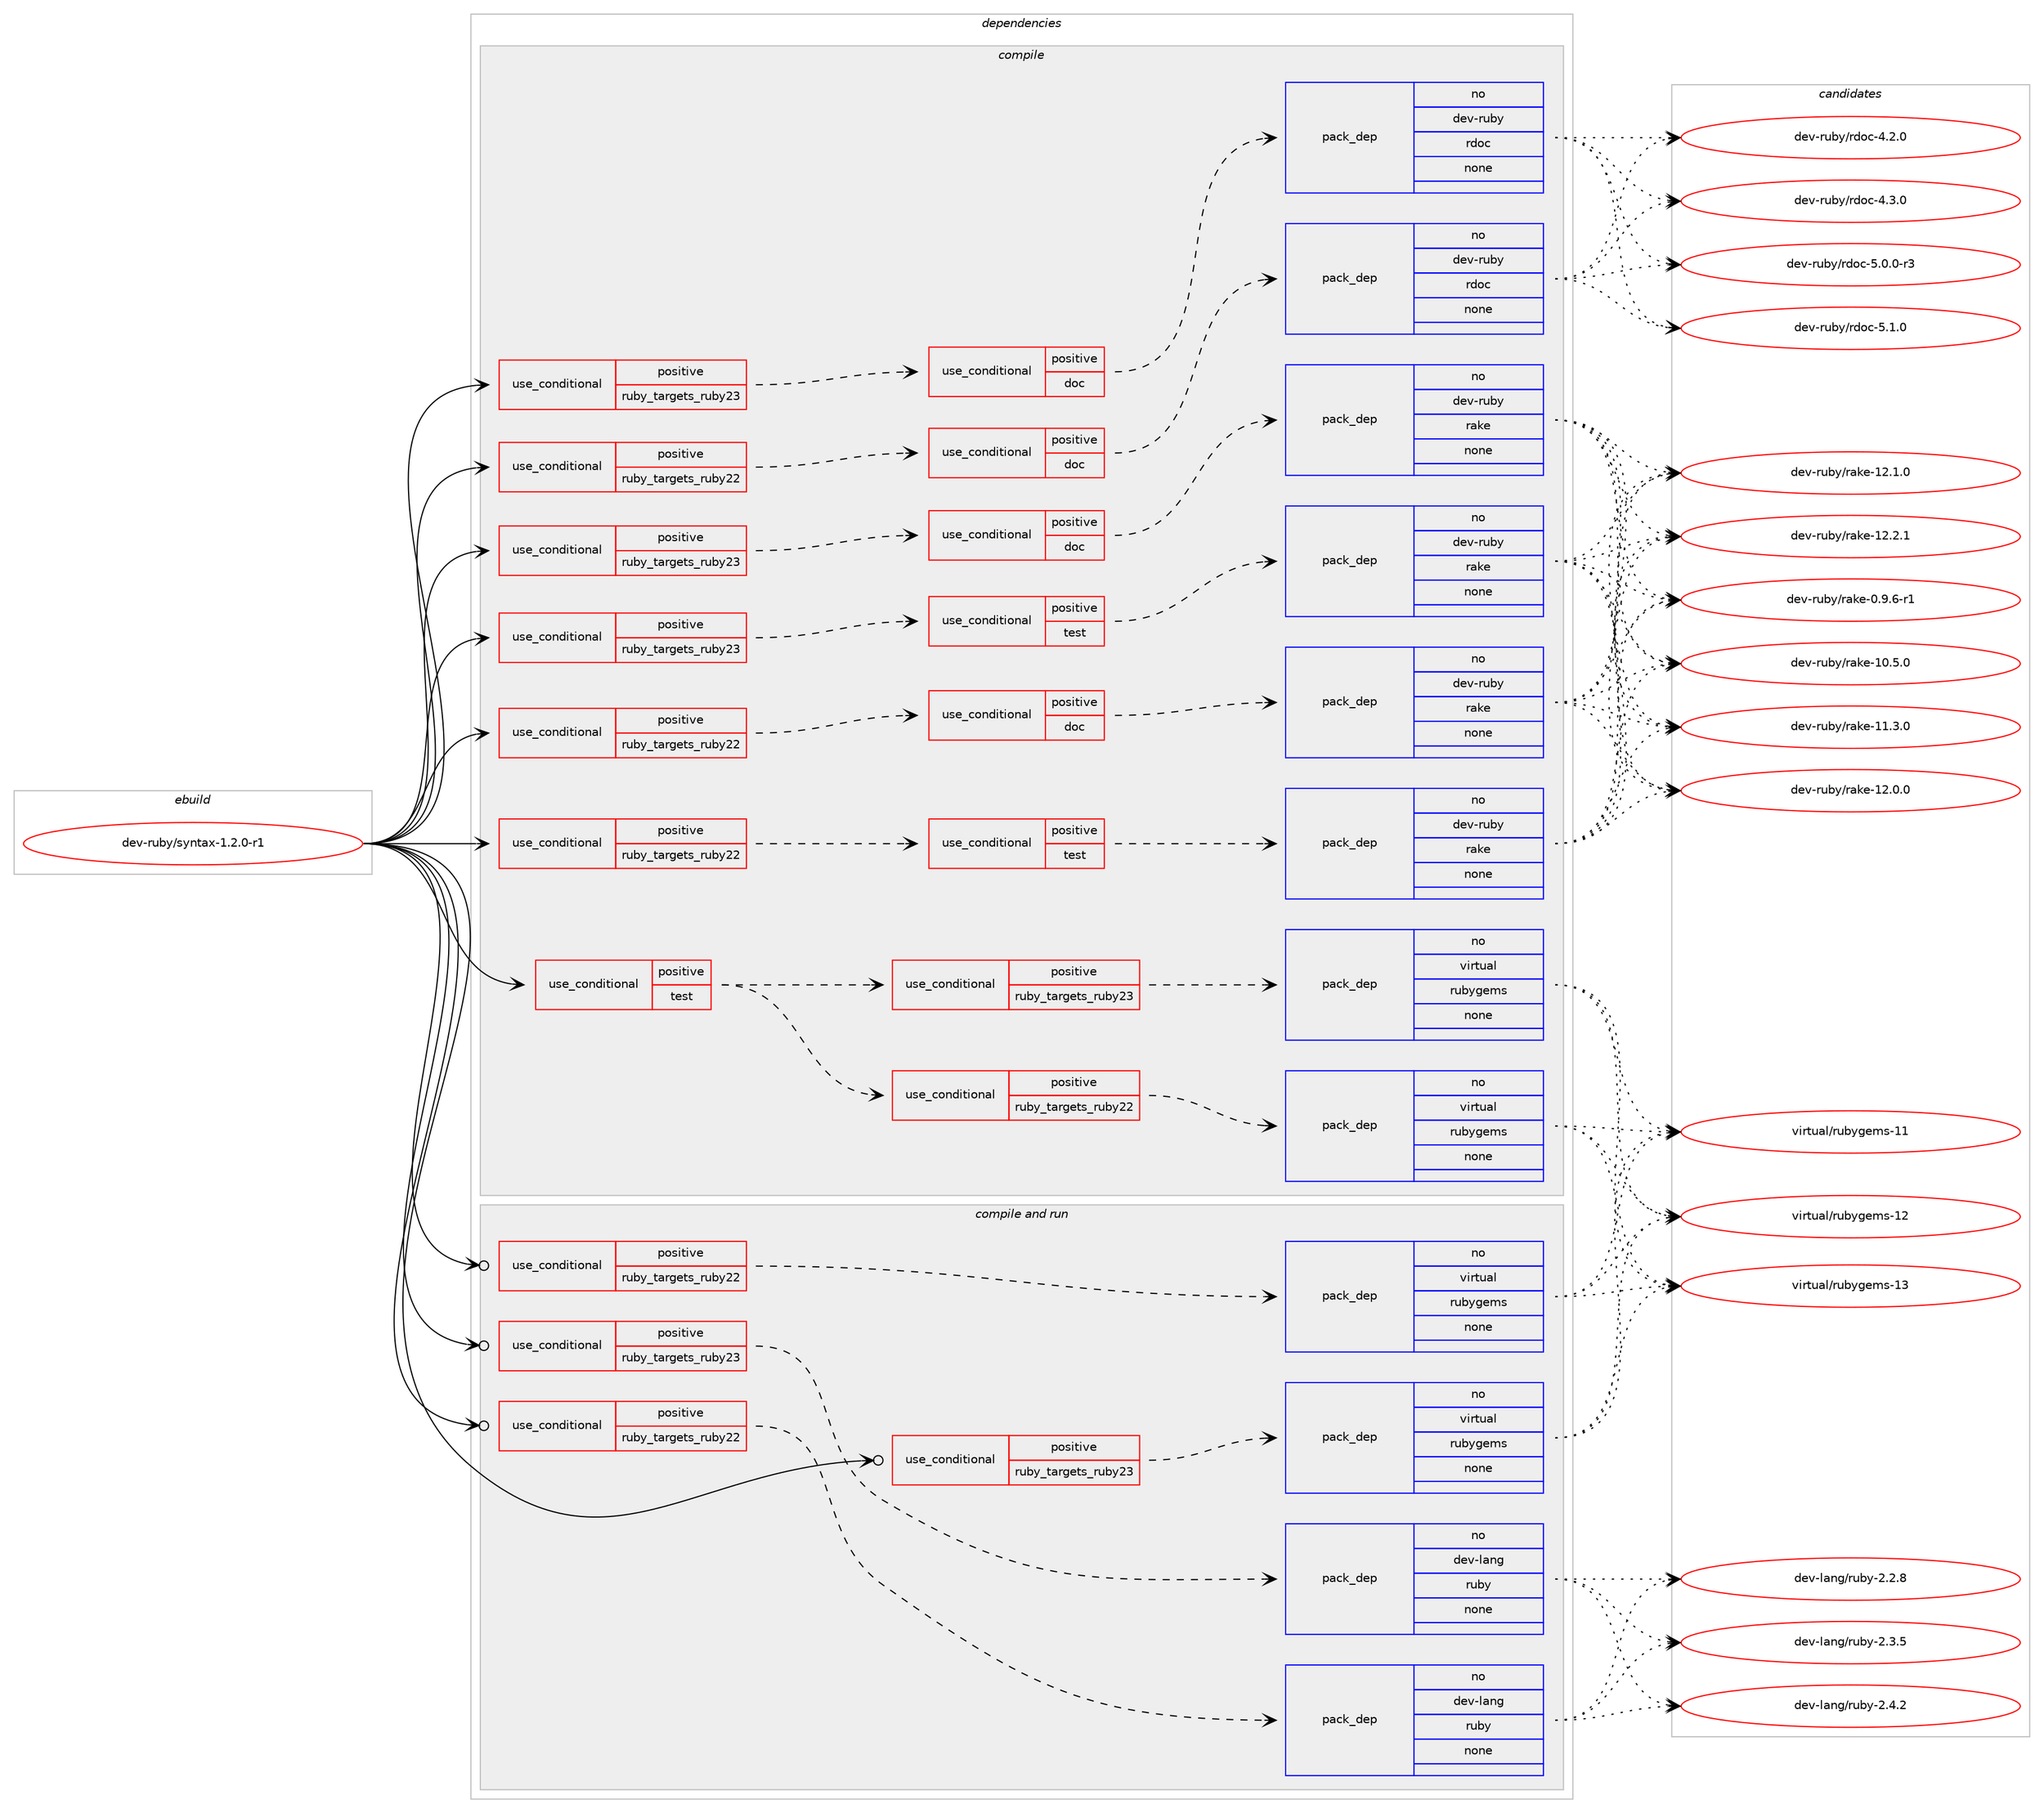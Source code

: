 digraph prolog {

# *************
# Graph options
# *************

newrank=true;
concentrate=true;
compound=true;
graph [rankdir=LR,fontname=Helvetica,fontsize=10,ranksep=1.5];#, ranksep=2.5, nodesep=0.2];
edge  [arrowhead=vee];
node  [fontname=Helvetica,fontsize=10];

# **********
# The ebuild
# **********

subgraph cluster_leftcol {
color=gray;
rank=same;
label=<<i>ebuild</i>>;
id [label="dev-ruby/syntax-1.2.0-r1", color=red, width=4, href="../dev-ruby/syntax-1.2.0-r1.svg"];
}

# ****************
# The dependencies
# ****************

subgraph cluster_midcol {
color=gray;
label=<<i>dependencies</i>>;
subgraph cluster_compile {
fillcolor="#eeeeee";
style=filled;
label=<<i>compile</i>>;
subgraph cond74396 {
dependency273623 [label=<<TABLE BORDER="0" CELLBORDER="1" CELLSPACING="0" CELLPADDING="4"><TR><TD ROWSPAN="3" CELLPADDING="10">use_conditional</TD></TR><TR><TD>positive</TD></TR><TR><TD>ruby_targets_ruby22</TD></TR></TABLE>>, shape=none, color=red];
subgraph cond74397 {
dependency273624 [label=<<TABLE BORDER="0" CELLBORDER="1" CELLSPACING="0" CELLPADDING="4"><TR><TD ROWSPAN="3" CELLPADDING="10">use_conditional</TD></TR><TR><TD>positive</TD></TR><TR><TD>doc</TD></TR></TABLE>>, shape=none, color=red];
subgraph pack195111 {
dependency273625 [label=<<TABLE BORDER="0" CELLBORDER="1" CELLSPACING="0" CELLPADDING="4" WIDTH="220"><TR><TD ROWSPAN="6" CELLPADDING="30">pack_dep</TD></TR><TR><TD WIDTH="110">no</TD></TR><TR><TD>dev-ruby</TD></TR><TR><TD>rake</TD></TR><TR><TD>none</TD></TR><TR><TD></TD></TR></TABLE>>, shape=none, color=blue];
}
dependency273624:e -> dependency273625:w [weight=20,style="dashed",arrowhead="vee"];
}
dependency273623:e -> dependency273624:w [weight=20,style="dashed",arrowhead="vee"];
}
id:e -> dependency273623:w [weight=20,style="solid",arrowhead="vee"];
subgraph cond74398 {
dependency273626 [label=<<TABLE BORDER="0" CELLBORDER="1" CELLSPACING="0" CELLPADDING="4"><TR><TD ROWSPAN="3" CELLPADDING="10">use_conditional</TD></TR><TR><TD>positive</TD></TR><TR><TD>ruby_targets_ruby22</TD></TR></TABLE>>, shape=none, color=red];
subgraph cond74399 {
dependency273627 [label=<<TABLE BORDER="0" CELLBORDER="1" CELLSPACING="0" CELLPADDING="4"><TR><TD ROWSPAN="3" CELLPADDING="10">use_conditional</TD></TR><TR><TD>positive</TD></TR><TR><TD>doc</TD></TR></TABLE>>, shape=none, color=red];
subgraph pack195112 {
dependency273628 [label=<<TABLE BORDER="0" CELLBORDER="1" CELLSPACING="0" CELLPADDING="4" WIDTH="220"><TR><TD ROWSPAN="6" CELLPADDING="30">pack_dep</TD></TR><TR><TD WIDTH="110">no</TD></TR><TR><TD>dev-ruby</TD></TR><TR><TD>rdoc</TD></TR><TR><TD>none</TD></TR><TR><TD></TD></TR></TABLE>>, shape=none, color=blue];
}
dependency273627:e -> dependency273628:w [weight=20,style="dashed",arrowhead="vee"];
}
dependency273626:e -> dependency273627:w [weight=20,style="dashed",arrowhead="vee"];
}
id:e -> dependency273626:w [weight=20,style="solid",arrowhead="vee"];
subgraph cond74400 {
dependency273629 [label=<<TABLE BORDER="0" CELLBORDER="1" CELLSPACING="0" CELLPADDING="4"><TR><TD ROWSPAN="3" CELLPADDING="10">use_conditional</TD></TR><TR><TD>positive</TD></TR><TR><TD>ruby_targets_ruby22</TD></TR></TABLE>>, shape=none, color=red];
subgraph cond74401 {
dependency273630 [label=<<TABLE BORDER="0" CELLBORDER="1" CELLSPACING="0" CELLPADDING="4"><TR><TD ROWSPAN="3" CELLPADDING="10">use_conditional</TD></TR><TR><TD>positive</TD></TR><TR><TD>test</TD></TR></TABLE>>, shape=none, color=red];
subgraph pack195113 {
dependency273631 [label=<<TABLE BORDER="0" CELLBORDER="1" CELLSPACING="0" CELLPADDING="4" WIDTH="220"><TR><TD ROWSPAN="6" CELLPADDING="30">pack_dep</TD></TR><TR><TD WIDTH="110">no</TD></TR><TR><TD>dev-ruby</TD></TR><TR><TD>rake</TD></TR><TR><TD>none</TD></TR><TR><TD></TD></TR></TABLE>>, shape=none, color=blue];
}
dependency273630:e -> dependency273631:w [weight=20,style="dashed",arrowhead="vee"];
}
dependency273629:e -> dependency273630:w [weight=20,style="dashed",arrowhead="vee"];
}
id:e -> dependency273629:w [weight=20,style="solid",arrowhead="vee"];
subgraph cond74402 {
dependency273632 [label=<<TABLE BORDER="0" CELLBORDER="1" CELLSPACING="0" CELLPADDING="4"><TR><TD ROWSPAN="3" CELLPADDING="10">use_conditional</TD></TR><TR><TD>positive</TD></TR><TR><TD>ruby_targets_ruby23</TD></TR></TABLE>>, shape=none, color=red];
subgraph cond74403 {
dependency273633 [label=<<TABLE BORDER="0" CELLBORDER="1" CELLSPACING="0" CELLPADDING="4"><TR><TD ROWSPAN="3" CELLPADDING="10">use_conditional</TD></TR><TR><TD>positive</TD></TR><TR><TD>doc</TD></TR></TABLE>>, shape=none, color=red];
subgraph pack195114 {
dependency273634 [label=<<TABLE BORDER="0" CELLBORDER="1" CELLSPACING="0" CELLPADDING="4" WIDTH="220"><TR><TD ROWSPAN="6" CELLPADDING="30">pack_dep</TD></TR><TR><TD WIDTH="110">no</TD></TR><TR><TD>dev-ruby</TD></TR><TR><TD>rake</TD></TR><TR><TD>none</TD></TR><TR><TD></TD></TR></TABLE>>, shape=none, color=blue];
}
dependency273633:e -> dependency273634:w [weight=20,style="dashed",arrowhead="vee"];
}
dependency273632:e -> dependency273633:w [weight=20,style="dashed",arrowhead="vee"];
}
id:e -> dependency273632:w [weight=20,style="solid",arrowhead="vee"];
subgraph cond74404 {
dependency273635 [label=<<TABLE BORDER="0" CELLBORDER="1" CELLSPACING="0" CELLPADDING="4"><TR><TD ROWSPAN="3" CELLPADDING="10">use_conditional</TD></TR><TR><TD>positive</TD></TR><TR><TD>ruby_targets_ruby23</TD></TR></TABLE>>, shape=none, color=red];
subgraph cond74405 {
dependency273636 [label=<<TABLE BORDER="0" CELLBORDER="1" CELLSPACING="0" CELLPADDING="4"><TR><TD ROWSPAN="3" CELLPADDING="10">use_conditional</TD></TR><TR><TD>positive</TD></TR><TR><TD>doc</TD></TR></TABLE>>, shape=none, color=red];
subgraph pack195115 {
dependency273637 [label=<<TABLE BORDER="0" CELLBORDER="1" CELLSPACING="0" CELLPADDING="4" WIDTH="220"><TR><TD ROWSPAN="6" CELLPADDING="30">pack_dep</TD></TR><TR><TD WIDTH="110">no</TD></TR><TR><TD>dev-ruby</TD></TR><TR><TD>rdoc</TD></TR><TR><TD>none</TD></TR><TR><TD></TD></TR></TABLE>>, shape=none, color=blue];
}
dependency273636:e -> dependency273637:w [weight=20,style="dashed",arrowhead="vee"];
}
dependency273635:e -> dependency273636:w [weight=20,style="dashed",arrowhead="vee"];
}
id:e -> dependency273635:w [weight=20,style="solid",arrowhead="vee"];
subgraph cond74406 {
dependency273638 [label=<<TABLE BORDER="0" CELLBORDER="1" CELLSPACING="0" CELLPADDING="4"><TR><TD ROWSPAN="3" CELLPADDING="10">use_conditional</TD></TR><TR><TD>positive</TD></TR><TR><TD>ruby_targets_ruby23</TD></TR></TABLE>>, shape=none, color=red];
subgraph cond74407 {
dependency273639 [label=<<TABLE BORDER="0" CELLBORDER="1" CELLSPACING="0" CELLPADDING="4"><TR><TD ROWSPAN="3" CELLPADDING="10">use_conditional</TD></TR><TR><TD>positive</TD></TR><TR><TD>test</TD></TR></TABLE>>, shape=none, color=red];
subgraph pack195116 {
dependency273640 [label=<<TABLE BORDER="0" CELLBORDER="1" CELLSPACING="0" CELLPADDING="4" WIDTH="220"><TR><TD ROWSPAN="6" CELLPADDING="30">pack_dep</TD></TR><TR><TD WIDTH="110">no</TD></TR><TR><TD>dev-ruby</TD></TR><TR><TD>rake</TD></TR><TR><TD>none</TD></TR><TR><TD></TD></TR></TABLE>>, shape=none, color=blue];
}
dependency273639:e -> dependency273640:w [weight=20,style="dashed",arrowhead="vee"];
}
dependency273638:e -> dependency273639:w [weight=20,style="dashed",arrowhead="vee"];
}
id:e -> dependency273638:w [weight=20,style="solid",arrowhead="vee"];
subgraph cond74408 {
dependency273641 [label=<<TABLE BORDER="0" CELLBORDER="1" CELLSPACING="0" CELLPADDING="4"><TR><TD ROWSPAN="3" CELLPADDING="10">use_conditional</TD></TR><TR><TD>positive</TD></TR><TR><TD>test</TD></TR></TABLE>>, shape=none, color=red];
subgraph cond74409 {
dependency273642 [label=<<TABLE BORDER="0" CELLBORDER="1" CELLSPACING="0" CELLPADDING="4"><TR><TD ROWSPAN="3" CELLPADDING="10">use_conditional</TD></TR><TR><TD>positive</TD></TR><TR><TD>ruby_targets_ruby22</TD></TR></TABLE>>, shape=none, color=red];
subgraph pack195117 {
dependency273643 [label=<<TABLE BORDER="0" CELLBORDER="1" CELLSPACING="0" CELLPADDING="4" WIDTH="220"><TR><TD ROWSPAN="6" CELLPADDING="30">pack_dep</TD></TR><TR><TD WIDTH="110">no</TD></TR><TR><TD>virtual</TD></TR><TR><TD>rubygems</TD></TR><TR><TD>none</TD></TR><TR><TD></TD></TR></TABLE>>, shape=none, color=blue];
}
dependency273642:e -> dependency273643:w [weight=20,style="dashed",arrowhead="vee"];
}
dependency273641:e -> dependency273642:w [weight=20,style="dashed",arrowhead="vee"];
subgraph cond74410 {
dependency273644 [label=<<TABLE BORDER="0" CELLBORDER="1" CELLSPACING="0" CELLPADDING="4"><TR><TD ROWSPAN="3" CELLPADDING="10">use_conditional</TD></TR><TR><TD>positive</TD></TR><TR><TD>ruby_targets_ruby23</TD></TR></TABLE>>, shape=none, color=red];
subgraph pack195118 {
dependency273645 [label=<<TABLE BORDER="0" CELLBORDER="1" CELLSPACING="0" CELLPADDING="4" WIDTH="220"><TR><TD ROWSPAN="6" CELLPADDING="30">pack_dep</TD></TR><TR><TD WIDTH="110">no</TD></TR><TR><TD>virtual</TD></TR><TR><TD>rubygems</TD></TR><TR><TD>none</TD></TR><TR><TD></TD></TR></TABLE>>, shape=none, color=blue];
}
dependency273644:e -> dependency273645:w [weight=20,style="dashed",arrowhead="vee"];
}
dependency273641:e -> dependency273644:w [weight=20,style="dashed",arrowhead="vee"];
}
id:e -> dependency273641:w [weight=20,style="solid",arrowhead="vee"];
}
subgraph cluster_compileandrun {
fillcolor="#eeeeee";
style=filled;
label=<<i>compile and run</i>>;
subgraph cond74411 {
dependency273646 [label=<<TABLE BORDER="0" CELLBORDER="1" CELLSPACING="0" CELLPADDING="4"><TR><TD ROWSPAN="3" CELLPADDING="10">use_conditional</TD></TR><TR><TD>positive</TD></TR><TR><TD>ruby_targets_ruby22</TD></TR></TABLE>>, shape=none, color=red];
subgraph pack195119 {
dependency273647 [label=<<TABLE BORDER="0" CELLBORDER="1" CELLSPACING="0" CELLPADDING="4" WIDTH="220"><TR><TD ROWSPAN="6" CELLPADDING="30">pack_dep</TD></TR><TR><TD WIDTH="110">no</TD></TR><TR><TD>dev-lang</TD></TR><TR><TD>ruby</TD></TR><TR><TD>none</TD></TR><TR><TD></TD></TR></TABLE>>, shape=none, color=blue];
}
dependency273646:e -> dependency273647:w [weight=20,style="dashed",arrowhead="vee"];
}
id:e -> dependency273646:w [weight=20,style="solid",arrowhead="odotvee"];
subgraph cond74412 {
dependency273648 [label=<<TABLE BORDER="0" CELLBORDER="1" CELLSPACING="0" CELLPADDING="4"><TR><TD ROWSPAN="3" CELLPADDING="10">use_conditional</TD></TR><TR><TD>positive</TD></TR><TR><TD>ruby_targets_ruby22</TD></TR></TABLE>>, shape=none, color=red];
subgraph pack195120 {
dependency273649 [label=<<TABLE BORDER="0" CELLBORDER="1" CELLSPACING="0" CELLPADDING="4" WIDTH="220"><TR><TD ROWSPAN="6" CELLPADDING="30">pack_dep</TD></TR><TR><TD WIDTH="110">no</TD></TR><TR><TD>virtual</TD></TR><TR><TD>rubygems</TD></TR><TR><TD>none</TD></TR><TR><TD></TD></TR></TABLE>>, shape=none, color=blue];
}
dependency273648:e -> dependency273649:w [weight=20,style="dashed",arrowhead="vee"];
}
id:e -> dependency273648:w [weight=20,style="solid",arrowhead="odotvee"];
subgraph cond74413 {
dependency273650 [label=<<TABLE BORDER="0" CELLBORDER="1" CELLSPACING="0" CELLPADDING="4"><TR><TD ROWSPAN="3" CELLPADDING="10">use_conditional</TD></TR><TR><TD>positive</TD></TR><TR><TD>ruby_targets_ruby23</TD></TR></TABLE>>, shape=none, color=red];
subgraph pack195121 {
dependency273651 [label=<<TABLE BORDER="0" CELLBORDER="1" CELLSPACING="0" CELLPADDING="4" WIDTH="220"><TR><TD ROWSPAN="6" CELLPADDING="30">pack_dep</TD></TR><TR><TD WIDTH="110">no</TD></TR><TR><TD>dev-lang</TD></TR><TR><TD>ruby</TD></TR><TR><TD>none</TD></TR><TR><TD></TD></TR></TABLE>>, shape=none, color=blue];
}
dependency273650:e -> dependency273651:w [weight=20,style="dashed",arrowhead="vee"];
}
id:e -> dependency273650:w [weight=20,style="solid",arrowhead="odotvee"];
subgraph cond74414 {
dependency273652 [label=<<TABLE BORDER="0" CELLBORDER="1" CELLSPACING="0" CELLPADDING="4"><TR><TD ROWSPAN="3" CELLPADDING="10">use_conditional</TD></TR><TR><TD>positive</TD></TR><TR><TD>ruby_targets_ruby23</TD></TR></TABLE>>, shape=none, color=red];
subgraph pack195122 {
dependency273653 [label=<<TABLE BORDER="0" CELLBORDER="1" CELLSPACING="0" CELLPADDING="4" WIDTH="220"><TR><TD ROWSPAN="6" CELLPADDING="30">pack_dep</TD></TR><TR><TD WIDTH="110">no</TD></TR><TR><TD>virtual</TD></TR><TR><TD>rubygems</TD></TR><TR><TD>none</TD></TR><TR><TD></TD></TR></TABLE>>, shape=none, color=blue];
}
dependency273652:e -> dependency273653:w [weight=20,style="dashed",arrowhead="vee"];
}
id:e -> dependency273652:w [weight=20,style="solid",arrowhead="odotvee"];
}
subgraph cluster_run {
fillcolor="#eeeeee";
style=filled;
label=<<i>run</i>>;
}
}

# **************
# The candidates
# **************

subgraph cluster_choices {
rank=same;
color=gray;
label=<<i>candidates</i>>;

subgraph choice195111 {
color=black;
nodesep=1;
choice100101118451141179812147114971071014548465746544511449 [label="dev-ruby/rake-0.9.6-r1", color=red, width=4,href="../dev-ruby/rake-0.9.6-r1.svg"];
choice1001011184511411798121471149710710145494846534648 [label="dev-ruby/rake-10.5.0", color=red, width=4,href="../dev-ruby/rake-10.5.0.svg"];
choice1001011184511411798121471149710710145494946514648 [label="dev-ruby/rake-11.3.0", color=red, width=4,href="../dev-ruby/rake-11.3.0.svg"];
choice1001011184511411798121471149710710145495046484648 [label="dev-ruby/rake-12.0.0", color=red, width=4,href="../dev-ruby/rake-12.0.0.svg"];
choice1001011184511411798121471149710710145495046494648 [label="dev-ruby/rake-12.1.0", color=red, width=4,href="../dev-ruby/rake-12.1.0.svg"];
choice1001011184511411798121471149710710145495046504649 [label="dev-ruby/rake-12.2.1", color=red, width=4,href="../dev-ruby/rake-12.2.1.svg"];
dependency273625:e -> choice100101118451141179812147114971071014548465746544511449:w [style=dotted,weight="100"];
dependency273625:e -> choice1001011184511411798121471149710710145494846534648:w [style=dotted,weight="100"];
dependency273625:e -> choice1001011184511411798121471149710710145494946514648:w [style=dotted,weight="100"];
dependency273625:e -> choice1001011184511411798121471149710710145495046484648:w [style=dotted,weight="100"];
dependency273625:e -> choice1001011184511411798121471149710710145495046494648:w [style=dotted,weight="100"];
dependency273625:e -> choice1001011184511411798121471149710710145495046504649:w [style=dotted,weight="100"];
}
subgraph choice195112 {
color=black;
nodesep=1;
choice10010111845114117981214711410011199455246504648 [label="dev-ruby/rdoc-4.2.0", color=red, width=4,href="../dev-ruby/rdoc-4.2.0.svg"];
choice10010111845114117981214711410011199455246514648 [label="dev-ruby/rdoc-4.3.0", color=red, width=4,href="../dev-ruby/rdoc-4.3.0.svg"];
choice100101118451141179812147114100111994553464846484511451 [label="dev-ruby/rdoc-5.0.0-r3", color=red, width=4,href="../dev-ruby/rdoc-5.0.0-r3.svg"];
choice10010111845114117981214711410011199455346494648 [label="dev-ruby/rdoc-5.1.0", color=red, width=4,href="../dev-ruby/rdoc-5.1.0.svg"];
dependency273628:e -> choice10010111845114117981214711410011199455246504648:w [style=dotted,weight="100"];
dependency273628:e -> choice10010111845114117981214711410011199455246514648:w [style=dotted,weight="100"];
dependency273628:e -> choice100101118451141179812147114100111994553464846484511451:w [style=dotted,weight="100"];
dependency273628:e -> choice10010111845114117981214711410011199455346494648:w [style=dotted,weight="100"];
}
subgraph choice195113 {
color=black;
nodesep=1;
choice100101118451141179812147114971071014548465746544511449 [label="dev-ruby/rake-0.9.6-r1", color=red, width=4,href="../dev-ruby/rake-0.9.6-r1.svg"];
choice1001011184511411798121471149710710145494846534648 [label="dev-ruby/rake-10.5.0", color=red, width=4,href="../dev-ruby/rake-10.5.0.svg"];
choice1001011184511411798121471149710710145494946514648 [label="dev-ruby/rake-11.3.0", color=red, width=4,href="../dev-ruby/rake-11.3.0.svg"];
choice1001011184511411798121471149710710145495046484648 [label="dev-ruby/rake-12.0.0", color=red, width=4,href="../dev-ruby/rake-12.0.0.svg"];
choice1001011184511411798121471149710710145495046494648 [label="dev-ruby/rake-12.1.0", color=red, width=4,href="../dev-ruby/rake-12.1.0.svg"];
choice1001011184511411798121471149710710145495046504649 [label="dev-ruby/rake-12.2.1", color=red, width=4,href="../dev-ruby/rake-12.2.1.svg"];
dependency273631:e -> choice100101118451141179812147114971071014548465746544511449:w [style=dotted,weight="100"];
dependency273631:e -> choice1001011184511411798121471149710710145494846534648:w [style=dotted,weight="100"];
dependency273631:e -> choice1001011184511411798121471149710710145494946514648:w [style=dotted,weight="100"];
dependency273631:e -> choice1001011184511411798121471149710710145495046484648:w [style=dotted,weight="100"];
dependency273631:e -> choice1001011184511411798121471149710710145495046494648:w [style=dotted,weight="100"];
dependency273631:e -> choice1001011184511411798121471149710710145495046504649:w [style=dotted,weight="100"];
}
subgraph choice195114 {
color=black;
nodesep=1;
choice100101118451141179812147114971071014548465746544511449 [label="dev-ruby/rake-0.9.6-r1", color=red, width=4,href="../dev-ruby/rake-0.9.6-r1.svg"];
choice1001011184511411798121471149710710145494846534648 [label="dev-ruby/rake-10.5.0", color=red, width=4,href="../dev-ruby/rake-10.5.0.svg"];
choice1001011184511411798121471149710710145494946514648 [label="dev-ruby/rake-11.3.0", color=red, width=4,href="../dev-ruby/rake-11.3.0.svg"];
choice1001011184511411798121471149710710145495046484648 [label="dev-ruby/rake-12.0.0", color=red, width=4,href="../dev-ruby/rake-12.0.0.svg"];
choice1001011184511411798121471149710710145495046494648 [label="dev-ruby/rake-12.1.0", color=red, width=4,href="../dev-ruby/rake-12.1.0.svg"];
choice1001011184511411798121471149710710145495046504649 [label="dev-ruby/rake-12.2.1", color=red, width=4,href="../dev-ruby/rake-12.2.1.svg"];
dependency273634:e -> choice100101118451141179812147114971071014548465746544511449:w [style=dotted,weight="100"];
dependency273634:e -> choice1001011184511411798121471149710710145494846534648:w [style=dotted,weight="100"];
dependency273634:e -> choice1001011184511411798121471149710710145494946514648:w [style=dotted,weight="100"];
dependency273634:e -> choice1001011184511411798121471149710710145495046484648:w [style=dotted,weight="100"];
dependency273634:e -> choice1001011184511411798121471149710710145495046494648:w [style=dotted,weight="100"];
dependency273634:e -> choice1001011184511411798121471149710710145495046504649:w [style=dotted,weight="100"];
}
subgraph choice195115 {
color=black;
nodesep=1;
choice10010111845114117981214711410011199455246504648 [label="dev-ruby/rdoc-4.2.0", color=red, width=4,href="../dev-ruby/rdoc-4.2.0.svg"];
choice10010111845114117981214711410011199455246514648 [label="dev-ruby/rdoc-4.3.0", color=red, width=4,href="../dev-ruby/rdoc-4.3.0.svg"];
choice100101118451141179812147114100111994553464846484511451 [label="dev-ruby/rdoc-5.0.0-r3", color=red, width=4,href="../dev-ruby/rdoc-5.0.0-r3.svg"];
choice10010111845114117981214711410011199455346494648 [label="dev-ruby/rdoc-5.1.0", color=red, width=4,href="../dev-ruby/rdoc-5.1.0.svg"];
dependency273637:e -> choice10010111845114117981214711410011199455246504648:w [style=dotted,weight="100"];
dependency273637:e -> choice10010111845114117981214711410011199455246514648:w [style=dotted,weight="100"];
dependency273637:e -> choice100101118451141179812147114100111994553464846484511451:w [style=dotted,weight="100"];
dependency273637:e -> choice10010111845114117981214711410011199455346494648:w [style=dotted,weight="100"];
}
subgraph choice195116 {
color=black;
nodesep=1;
choice100101118451141179812147114971071014548465746544511449 [label="dev-ruby/rake-0.9.6-r1", color=red, width=4,href="../dev-ruby/rake-0.9.6-r1.svg"];
choice1001011184511411798121471149710710145494846534648 [label="dev-ruby/rake-10.5.0", color=red, width=4,href="../dev-ruby/rake-10.5.0.svg"];
choice1001011184511411798121471149710710145494946514648 [label="dev-ruby/rake-11.3.0", color=red, width=4,href="../dev-ruby/rake-11.3.0.svg"];
choice1001011184511411798121471149710710145495046484648 [label="dev-ruby/rake-12.0.0", color=red, width=4,href="../dev-ruby/rake-12.0.0.svg"];
choice1001011184511411798121471149710710145495046494648 [label="dev-ruby/rake-12.1.0", color=red, width=4,href="../dev-ruby/rake-12.1.0.svg"];
choice1001011184511411798121471149710710145495046504649 [label="dev-ruby/rake-12.2.1", color=red, width=4,href="../dev-ruby/rake-12.2.1.svg"];
dependency273640:e -> choice100101118451141179812147114971071014548465746544511449:w [style=dotted,weight="100"];
dependency273640:e -> choice1001011184511411798121471149710710145494846534648:w [style=dotted,weight="100"];
dependency273640:e -> choice1001011184511411798121471149710710145494946514648:w [style=dotted,weight="100"];
dependency273640:e -> choice1001011184511411798121471149710710145495046484648:w [style=dotted,weight="100"];
dependency273640:e -> choice1001011184511411798121471149710710145495046494648:w [style=dotted,weight="100"];
dependency273640:e -> choice1001011184511411798121471149710710145495046504649:w [style=dotted,weight="100"];
}
subgraph choice195117 {
color=black;
nodesep=1;
choice118105114116117971084711411798121103101109115454949 [label="virtual/rubygems-11", color=red, width=4,href="../virtual/rubygems-11.svg"];
choice118105114116117971084711411798121103101109115454950 [label="virtual/rubygems-12", color=red, width=4,href="../virtual/rubygems-12.svg"];
choice118105114116117971084711411798121103101109115454951 [label="virtual/rubygems-13", color=red, width=4,href="../virtual/rubygems-13.svg"];
dependency273643:e -> choice118105114116117971084711411798121103101109115454949:w [style=dotted,weight="100"];
dependency273643:e -> choice118105114116117971084711411798121103101109115454950:w [style=dotted,weight="100"];
dependency273643:e -> choice118105114116117971084711411798121103101109115454951:w [style=dotted,weight="100"];
}
subgraph choice195118 {
color=black;
nodesep=1;
choice118105114116117971084711411798121103101109115454949 [label="virtual/rubygems-11", color=red, width=4,href="../virtual/rubygems-11.svg"];
choice118105114116117971084711411798121103101109115454950 [label="virtual/rubygems-12", color=red, width=4,href="../virtual/rubygems-12.svg"];
choice118105114116117971084711411798121103101109115454951 [label="virtual/rubygems-13", color=red, width=4,href="../virtual/rubygems-13.svg"];
dependency273645:e -> choice118105114116117971084711411798121103101109115454949:w [style=dotted,weight="100"];
dependency273645:e -> choice118105114116117971084711411798121103101109115454950:w [style=dotted,weight="100"];
dependency273645:e -> choice118105114116117971084711411798121103101109115454951:w [style=dotted,weight="100"];
}
subgraph choice195119 {
color=black;
nodesep=1;
choice10010111845108971101034711411798121455046504656 [label="dev-lang/ruby-2.2.8", color=red, width=4,href="../dev-lang/ruby-2.2.8.svg"];
choice10010111845108971101034711411798121455046514653 [label="dev-lang/ruby-2.3.5", color=red, width=4,href="../dev-lang/ruby-2.3.5.svg"];
choice10010111845108971101034711411798121455046524650 [label="dev-lang/ruby-2.4.2", color=red, width=4,href="../dev-lang/ruby-2.4.2.svg"];
dependency273647:e -> choice10010111845108971101034711411798121455046504656:w [style=dotted,weight="100"];
dependency273647:e -> choice10010111845108971101034711411798121455046514653:w [style=dotted,weight="100"];
dependency273647:e -> choice10010111845108971101034711411798121455046524650:w [style=dotted,weight="100"];
}
subgraph choice195120 {
color=black;
nodesep=1;
choice118105114116117971084711411798121103101109115454949 [label="virtual/rubygems-11", color=red, width=4,href="../virtual/rubygems-11.svg"];
choice118105114116117971084711411798121103101109115454950 [label="virtual/rubygems-12", color=red, width=4,href="../virtual/rubygems-12.svg"];
choice118105114116117971084711411798121103101109115454951 [label="virtual/rubygems-13", color=red, width=4,href="../virtual/rubygems-13.svg"];
dependency273649:e -> choice118105114116117971084711411798121103101109115454949:w [style=dotted,weight="100"];
dependency273649:e -> choice118105114116117971084711411798121103101109115454950:w [style=dotted,weight="100"];
dependency273649:e -> choice118105114116117971084711411798121103101109115454951:w [style=dotted,weight="100"];
}
subgraph choice195121 {
color=black;
nodesep=1;
choice10010111845108971101034711411798121455046504656 [label="dev-lang/ruby-2.2.8", color=red, width=4,href="../dev-lang/ruby-2.2.8.svg"];
choice10010111845108971101034711411798121455046514653 [label="dev-lang/ruby-2.3.5", color=red, width=4,href="../dev-lang/ruby-2.3.5.svg"];
choice10010111845108971101034711411798121455046524650 [label="dev-lang/ruby-2.4.2", color=red, width=4,href="../dev-lang/ruby-2.4.2.svg"];
dependency273651:e -> choice10010111845108971101034711411798121455046504656:w [style=dotted,weight="100"];
dependency273651:e -> choice10010111845108971101034711411798121455046514653:w [style=dotted,weight="100"];
dependency273651:e -> choice10010111845108971101034711411798121455046524650:w [style=dotted,weight="100"];
}
subgraph choice195122 {
color=black;
nodesep=1;
choice118105114116117971084711411798121103101109115454949 [label="virtual/rubygems-11", color=red, width=4,href="../virtual/rubygems-11.svg"];
choice118105114116117971084711411798121103101109115454950 [label="virtual/rubygems-12", color=red, width=4,href="../virtual/rubygems-12.svg"];
choice118105114116117971084711411798121103101109115454951 [label="virtual/rubygems-13", color=red, width=4,href="../virtual/rubygems-13.svg"];
dependency273653:e -> choice118105114116117971084711411798121103101109115454949:w [style=dotted,weight="100"];
dependency273653:e -> choice118105114116117971084711411798121103101109115454950:w [style=dotted,weight="100"];
dependency273653:e -> choice118105114116117971084711411798121103101109115454951:w [style=dotted,weight="100"];
}
}

}
